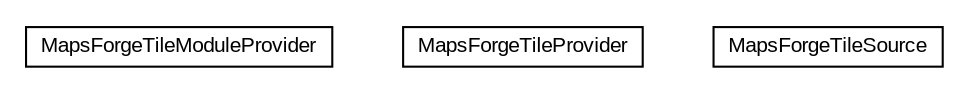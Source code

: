 #!/usr/local/bin/dot
#
# Class diagram 
# Generated by UMLGraph version R5_6-24-gf6e263 (http://www.umlgraph.org/)
#

digraph G {
	edge [fontname="arial",fontsize=10,labelfontname="arial",labelfontsize=10];
	node [fontname="arial",fontsize=10,shape=plaintext];
	nodesep=0.25;
	ranksep=0.5;
	// org.osmdroid.mapsforge.MapsForgeTileModuleProvider
	c36368 [label=<<table title="org.osmdroid.mapsforge.MapsForgeTileModuleProvider" border="0" cellborder="1" cellspacing="0" cellpadding="2" port="p" href="./MapsForgeTileModuleProvider.html">
		<tr><td><table border="0" cellspacing="0" cellpadding="1">
<tr><td align="center" balign="center"> MapsForgeTileModuleProvider </td></tr>
		</table></td></tr>
		</table>>, URL="./MapsForgeTileModuleProvider.html", fontname="arial", fontcolor="black", fontsize=10.0];
	// org.osmdroid.mapsforge.MapsForgeTileProvider
	c36369 [label=<<table title="org.osmdroid.mapsforge.MapsForgeTileProvider" border="0" cellborder="1" cellspacing="0" cellpadding="2" port="p" href="./MapsForgeTileProvider.html">
		<tr><td><table border="0" cellspacing="0" cellpadding="1">
<tr><td align="center" balign="center"> MapsForgeTileProvider </td></tr>
		</table></td></tr>
		</table>>, URL="./MapsForgeTileProvider.html", fontname="arial", fontcolor="black", fontsize=10.0];
	// org.osmdroid.mapsforge.MapsForgeTileSource
	c36370 [label=<<table title="org.osmdroid.mapsforge.MapsForgeTileSource" border="0" cellborder="1" cellspacing="0" cellpadding="2" port="p" href="./MapsForgeTileSource.html">
		<tr><td><table border="0" cellspacing="0" cellpadding="1">
<tr><td align="center" balign="center"> MapsForgeTileSource </td></tr>
		</table></td></tr>
		</table>>, URL="./MapsForgeTileSource.html", fontname="arial", fontcolor="black", fontsize=10.0];
}

